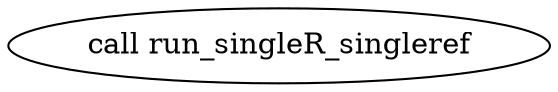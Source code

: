 digraph singleR_singleref {
  #rankdir=LR;
  compound=true;

  # Links
  

  # Nodes
  CALL_run_singleR_singleref [label="call run_singleR_singleref"]
}
